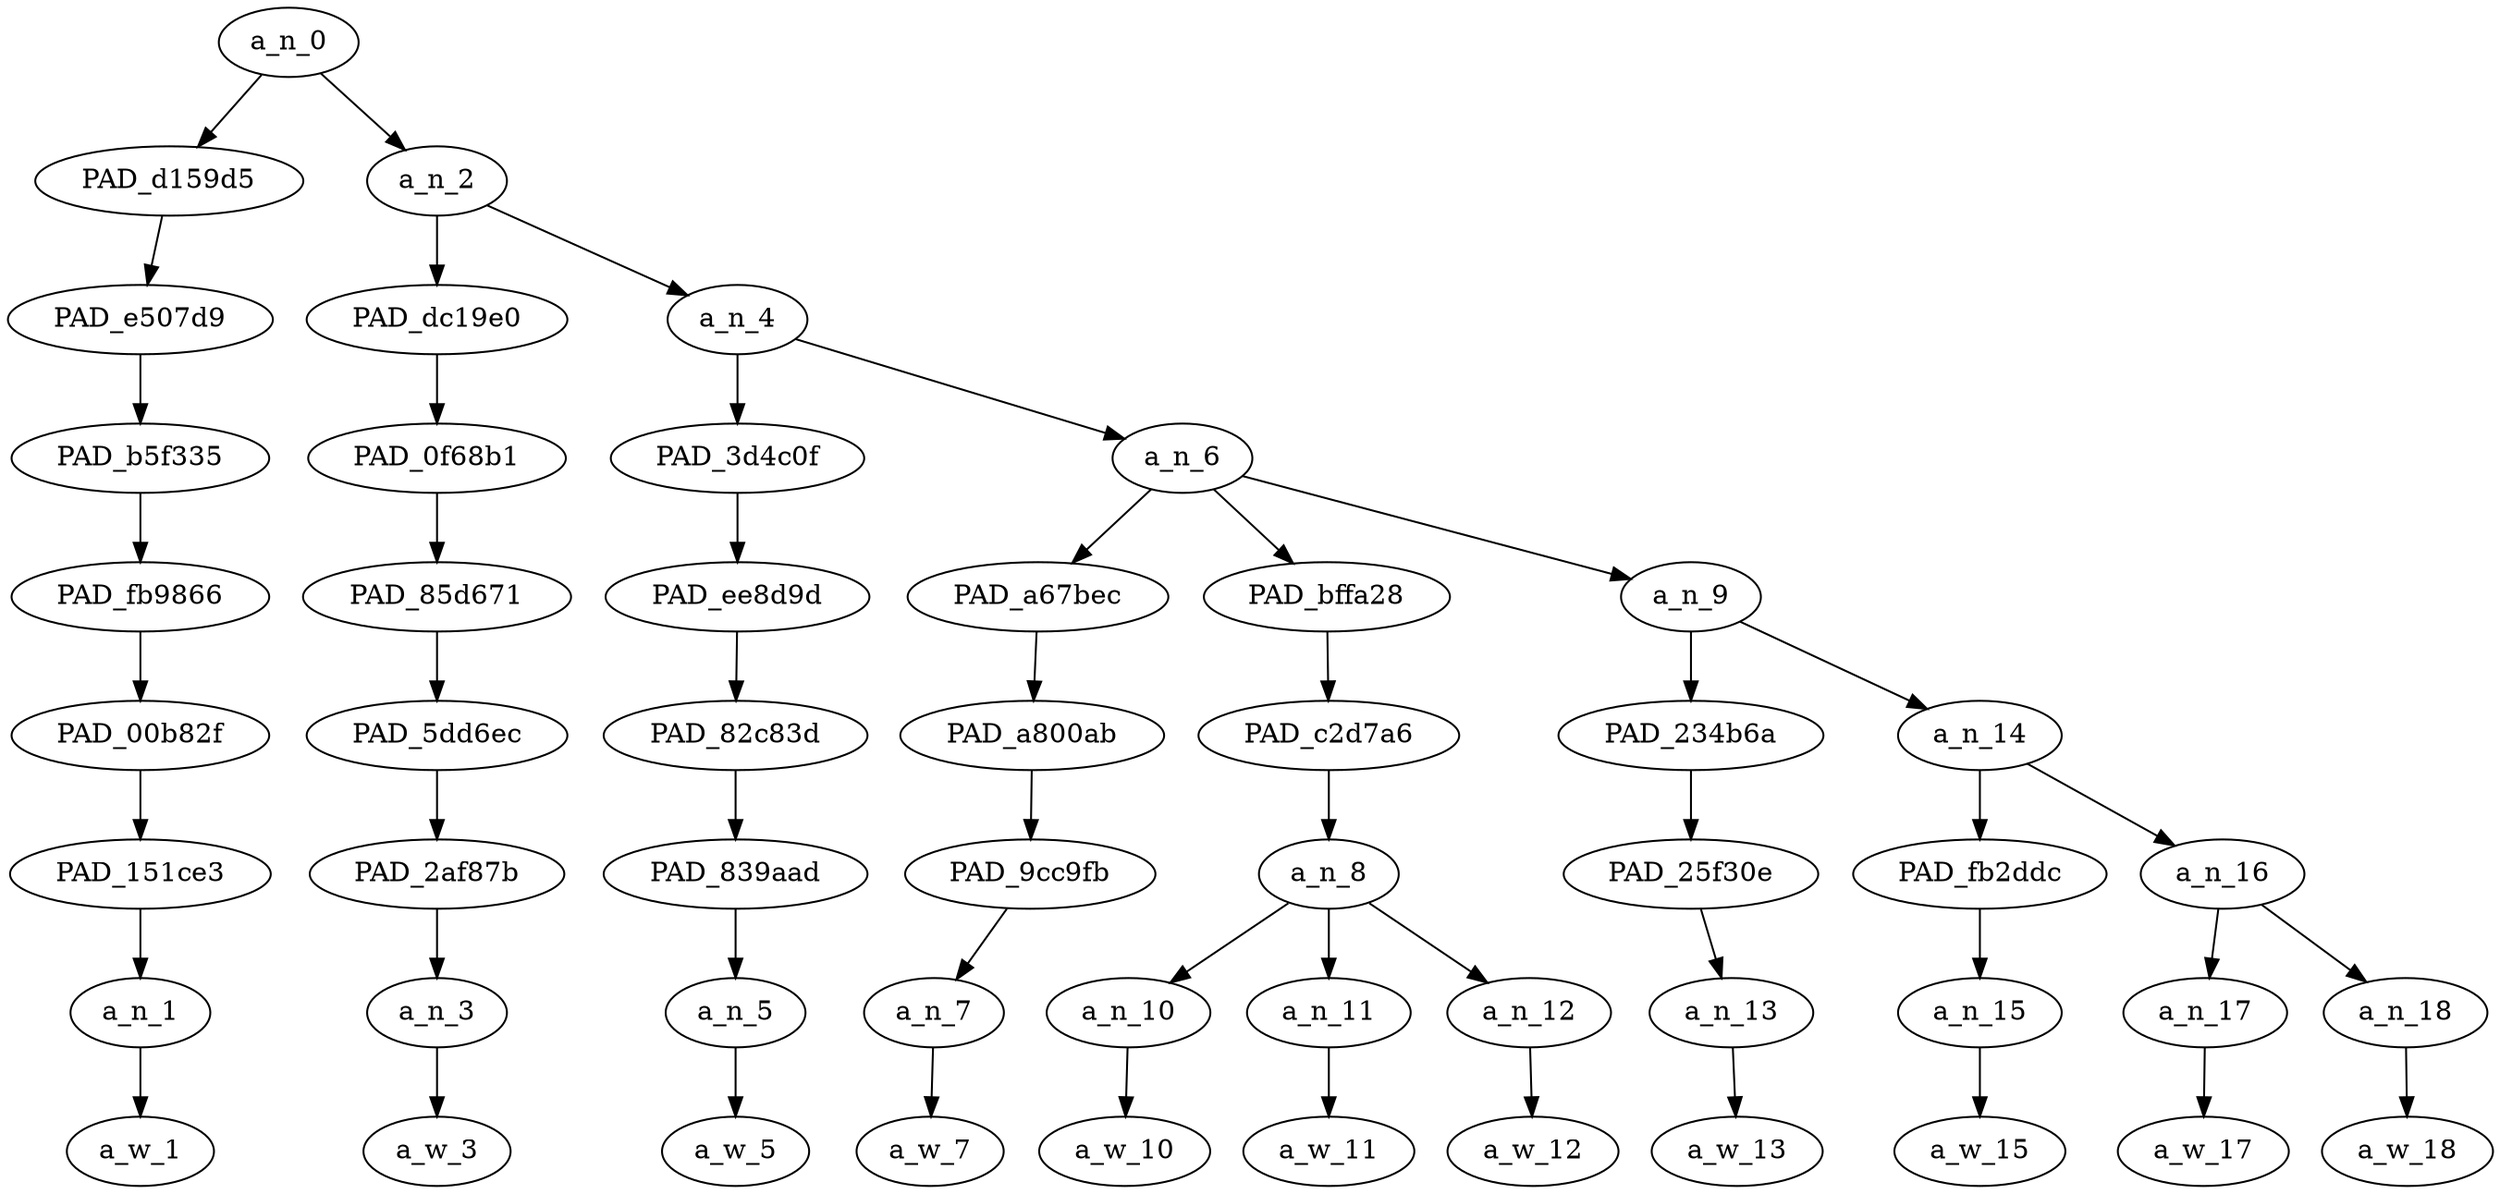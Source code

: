 strict digraph "" {
	a_n_0	[div_dir=1,
		index=0,
		level=8,
		pos="1.1614583333333335,8!",
		text_span="[0, 1, 2, 3, 4, 5, 6, 7, 8, 9, 10]",
		value=1.00000000];
	PAD_d159d5	[div_dir=-1,
		index=0,
		level=7,
		pos="0.0,7!",
		text_span="[0]",
		value=0.06048819];
	a_n_0 -> PAD_d159d5;
	a_n_2	[div_dir=1,
		index=1,
		level=7,
		pos="2.322916666666667,7!",
		text_span="[1, 2, 3, 4, 5, 6, 7, 8, 9, 10]",
		value=0.93943233];
	a_n_0 -> a_n_2;
	PAD_e507d9	[div_dir=-1,
		index=0,
		level=6,
		pos="0.0,6!",
		text_span="[0]",
		value=0.06048819];
	PAD_d159d5 -> PAD_e507d9;
	PAD_b5f335	[div_dir=-1,
		index=0,
		level=5,
		pos="0.0,5!",
		text_span="[0]",
		value=0.06048819];
	PAD_e507d9 -> PAD_b5f335;
	PAD_fb9866	[div_dir=-1,
		index=0,
		level=4,
		pos="0.0,4!",
		text_span="[0]",
		value=0.06048819];
	PAD_b5f335 -> PAD_fb9866;
	PAD_00b82f	[div_dir=-1,
		index=0,
		level=3,
		pos="0.0,3!",
		text_span="[0]",
		value=0.06048819];
	PAD_fb9866 -> PAD_00b82f;
	PAD_151ce3	[div_dir=-1,
		index=0,
		level=2,
		pos="0.0,2!",
		text_span="[0]",
		value=0.06048819];
	PAD_00b82f -> PAD_151ce3;
	a_n_1	[div_dir=-1,
		index=0,
		level=1,
		pos="0.0,1!",
		text_span="[0]",
		value=0.06048819];
	PAD_151ce3 -> a_n_1;
	a_w_1	[div_dir=0,
		index=0,
		level=0,
		pos="0,0!",
		text_span="[0]",
		value=i];
	a_n_1 -> a_w_1;
	PAD_dc19e0	[div_dir=-1,
		index=1,
		level=6,
		pos="1.0,6!",
		text_span="[1]",
		value=0.09754496];
	a_n_2 -> PAD_dc19e0;
	a_n_4	[div_dir=1,
		index=2,
		level=6,
		pos="3.6458333333333335,6!",
		text_span="[2, 3, 4, 5, 6, 7, 8, 9, 10]",
		value=0.84163839];
	a_n_2 -> a_n_4;
	PAD_0f68b1	[div_dir=-1,
		index=1,
		level=5,
		pos="1.0,5!",
		text_span="[1]",
		value=0.09754496];
	PAD_dc19e0 -> PAD_0f68b1;
	PAD_85d671	[div_dir=-1,
		index=1,
		level=4,
		pos="1.0,4!",
		text_span="[1]",
		value=0.09754496];
	PAD_0f68b1 -> PAD_85d671;
	PAD_5dd6ec	[div_dir=-1,
		index=1,
		level=3,
		pos="1.0,3!",
		text_span="[1]",
		value=0.09754496];
	PAD_85d671 -> PAD_5dd6ec;
	PAD_2af87b	[div_dir=-1,
		index=1,
		level=2,
		pos="1.0,2!",
		text_span="[1]",
		value=0.09754496];
	PAD_5dd6ec -> PAD_2af87b;
	a_n_3	[div_dir=-1,
		index=1,
		level=1,
		pos="1.0,1!",
		text_span="[1]",
		value=0.09754496];
	PAD_2af87b -> a_n_3;
	a_w_3	[div_dir=0,
		index=1,
		level=0,
		pos="1,0!",
		text_span="[1]",
		value=cant];
	a_n_3 -> a_w_3;
	PAD_3d4c0f	[div_dir=-1,
		index=2,
		level=5,
		pos="2.0,5!",
		text_span="[2]",
		value=0.05751237];
	a_n_4 -> PAD_3d4c0f;
	a_n_6	[div_dir=1,
		index=3,
		level=5,
		pos="5.291666666666667,5!",
		text_span="[3, 4, 5, 6, 7, 8, 9, 10]",
		value=0.78378710];
	a_n_4 -> a_n_6;
	PAD_ee8d9d	[div_dir=-1,
		index=2,
		level=4,
		pos="2.0,4!",
		text_span="[2]",
		value=0.05751237];
	PAD_3d4c0f -> PAD_ee8d9d;
	PAD_82c83d	[div_dir=-1,
		index=2,
		level=3,
		pos="2.0,3!",
		text_span="[2]",
		value=0.05751237];
	PAD_ee8d9d -> PAD_82c83d;
	PAD_839aad	[div_dir=-1,
		index=2,
		level=2,
		pos="2.0,2!",
		text_span="[2]",
		value=0.05751237];
	PAD_82c83d -> PAD_839aad;
	a_n_5	[div_dir=-1,
		index=2,
		level=1,
		pos="2.0,1!",
		text_span="[2]",
		value=0.05751237];
	PAD_839aad -> a_n_5;
	a_w_5	[div_dir=0,
		index=2,
		level=0,
		pos="2,0!",
		text_span="[2]",
		value=why];
	a_n_5 -> a_w_5;
	PAD_a67bec	[div_dir=-1,
		index=3,
		level=4,
		pos="3.0,4!",
		text_span="[3]",
		value=0.06200692];
	a_n_6 -> PAD_a67bec;
	PAD_bffa28	[div_dir=1,
		index=4,
		level=4,
		pos="5.0,4!",
		text_span="[4, 5, 6]",
		value=0.39087431];
	a_n_6 -> PAD_bffa28;
	a_n_9	[div_dir=1,
		index=5,
		level=4,
		pos="7.875,4!",
		text_span="[7, 8, 9, 10]",
		value=0.33050362];
	a_n_6 -> a_n_9;
	PAD_a800ab	[div_dir=-1,
		index=3,
		level=3,
		pos="3.0,3!",
		text_span="[3]",
		value=0.06200692];
	PAD_a67bec -> PAD_a800ab;
	PAD_9cc9fb	[div_dir=-1,
		index=3,
		level=2,
		pos="3.0,2!",
		text_span="[3]",
		value=0.06200692];
	PAD_a800ab -> PAD_9cc9fb;
	a_n_7	[div_dir=-1,
		index=3,
		level=1,
		pos="3.0,1!",
		text_span="[3]",
		value=0.06200692];
	PAD_9cc9fb -> a_n_7;
	a_w_7	[div_dir=0,
		index=3,
		level=0,
		pos="3,0!",
		text_span="[3]",
		value=do];
	a_n_7 -> a_w_7;
	PAD_c2d7a6	[div_dir=1,
		index=4,
		level=3,
		pos="5.0,3!",
		text_span="[4, 5, 6]",
		value=0.39087431];
	PAD_bffa28 -> PAD_c2d7a6;
	a_n_8	[div_dir=1,
		index=4,
		level=2,
		pos="5.0,2!",
		text_span="[4, 5, 6]",
		value=0.39087431];
	PAD_c2d7a6 -> a_n_8;
	a_n_10	[div_dir=1,
		index=4,
		level=1,
		pos="4.0,1!",
		text_span="[4]",
		value=0.08102824];
	a_n_8 -> a_n_10;
	a_n_11	[div_dir=1,
		index=5,
		level=1,
		pos="5.0,1!",
		text_span="[5]",
		value=0.17879158];
	a_n_8 -> a_n_11;
	a_n_12	[div_dir=1,
		index=6,
		level=1,
		pos="6.0,1!",
		text_span="[6]",
		value=0.13034967];
	a_n_8 -> a_n_12;
	a_w_10	[div_dir=0,
		index=4,
		level=0,
		pos="4,0!",
		text_span="[4]",
		value=all];
	a_n_10 -> a_w_10;
	a_w_11	[div_dir=0,
		index=5,
		level=0,
		pos="5,0!",
		text_span="[5]",
		value=white];
	a_n_11 -> a_w_11;
	a_w_12	[div_dir=0,
		index=6,
		level=0,
		pos="6,0!",
		text_span="[6]",
		value=kids];
	a_n_12 -> a_w_12;
	PAD_234b6a	[div_dir=1,
		index=5,
		level=3,
		pos="7.0,3!",
		text_span="[7]",
		value=0.08050005];
	a_n_9 -> PAD_234b6a;
	a_n_14	[div_dir=1,
		index=6,
		level=3,
		pos="8.75,3!",
		text_span="[8, 9, 10]",
		value=0.24989349];
	a_n_9 -> a_n_14;
	PAD_25f30e	[div_dir=1,
		index=5,
		level=2,
		pos="7.0,2!",
		text_span="[7]",
		value=0.08050005];
	PAD_234b6a -> PAD_25f30e;
	a_n_13	[div_dir=1,
		index=7,
		level=1,
		pos="7.0,1!",
		text_span="[7]",
		value=0.08050005];
	PAD_25f30e -> a_n_13;
	a_w_13	[div_dir=0,
		index=7,
		level=0,
		pos="7,0!",
		text_span="[7]",
		value=sound];
	a_n_13 -> a_w_13;
	PAD_fb2ddc	[div_dir=-1,
		index=6,
		level=2,
		pos="8.0,2!",
		text_span="[8]",
		value=0.05148624];
	a_n_14 -> PAD_fb2ddc;
	a_n_16	[div_dir=1,
		index=7,
		level=2,
		pos="9.5,2!",
		text_span="[9, 10]",
		value=0.19839830];
	a_n_14 -> a_n_16;
	a_n_15	[div_dir=-1,
		index=8,
		level=1,
		pos="8.0,1!",
		text_span="[8]",
		value=0.05148624];
	PAD_fb2ddc -> a_n_15;
	a_w_15	[div_dir=0,
		index=8,
		level=0,
		pos="8,0!",
		text_span="[8]",
		value=like];
	a_n_15 -> a_w_15;
	a_n_17	[div_dir=1,
		index=9,
		level=1,
		pos="9.0,1!",
		text_span="[9]",
		value=0.04279117];
	a_n_16 -> a_n_17;
	a_n_18	[div_dir=1,
		index=10,
		level=1,
		pos="10.0,1!",
		text_span="[10]",
		value=0.15553210];
	a_n_16 -> a_n_18;
	a_w_17	[div_dir=0,
		index=9,
		level=0,
		pos="9,0!",
		text_span="[9]",
		value=that];
	a_n_17 -> a_w_17;
	a_w_18	[div_dir=0,
		index=10,
		level=0,
		pos="10,0!",
		text_span="[10]",
		value=omg];
	a_n_18 -> a_w_18;
}
